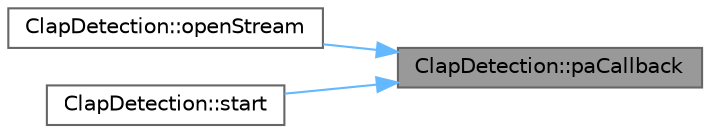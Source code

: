 digraph "ClapDetection::paCallback"
{
 // LATEX_PDF_SIZE
  bgcolor="transparent";
  edge [fontname=Helvetica,fontsize=10,labelfontname=Helvetica,labelfontsize=10];
  node [fontname=Helvetica,fontsize=10,shape=box,height=0.2,width=0.4];
  rankdir="RL";
  Node1 [label="ClapDetection::paCallback",height=0.2,width=0.4,color="gray40", fillcolor="grey60", style="filled", fontcolor="black",tooltip=" "];
  Node1 -> Node2 [dir="back",color="steelblue1",style="solid"];
  Node2 [label="ClapDetection::openStream",height=0.2,width=0.4,color="grey40", fillcolor="white", style="filled",URL="$class_clap_detection.html#a905ea0c10c5b8ce07c8cdda94e37535a",tooltip=" "];
  Node1 -> Node3 [dir="back",color="steelblue1",style="solid"];
  Node3 [label="ClapDetection::start",height=0.2,width=0.4,color="grey40", fillcolor="white", style="filled",URL="$class_clap_detection.html#a800366c00fe876aa905a59a072436957",tooltip=" "];
}

